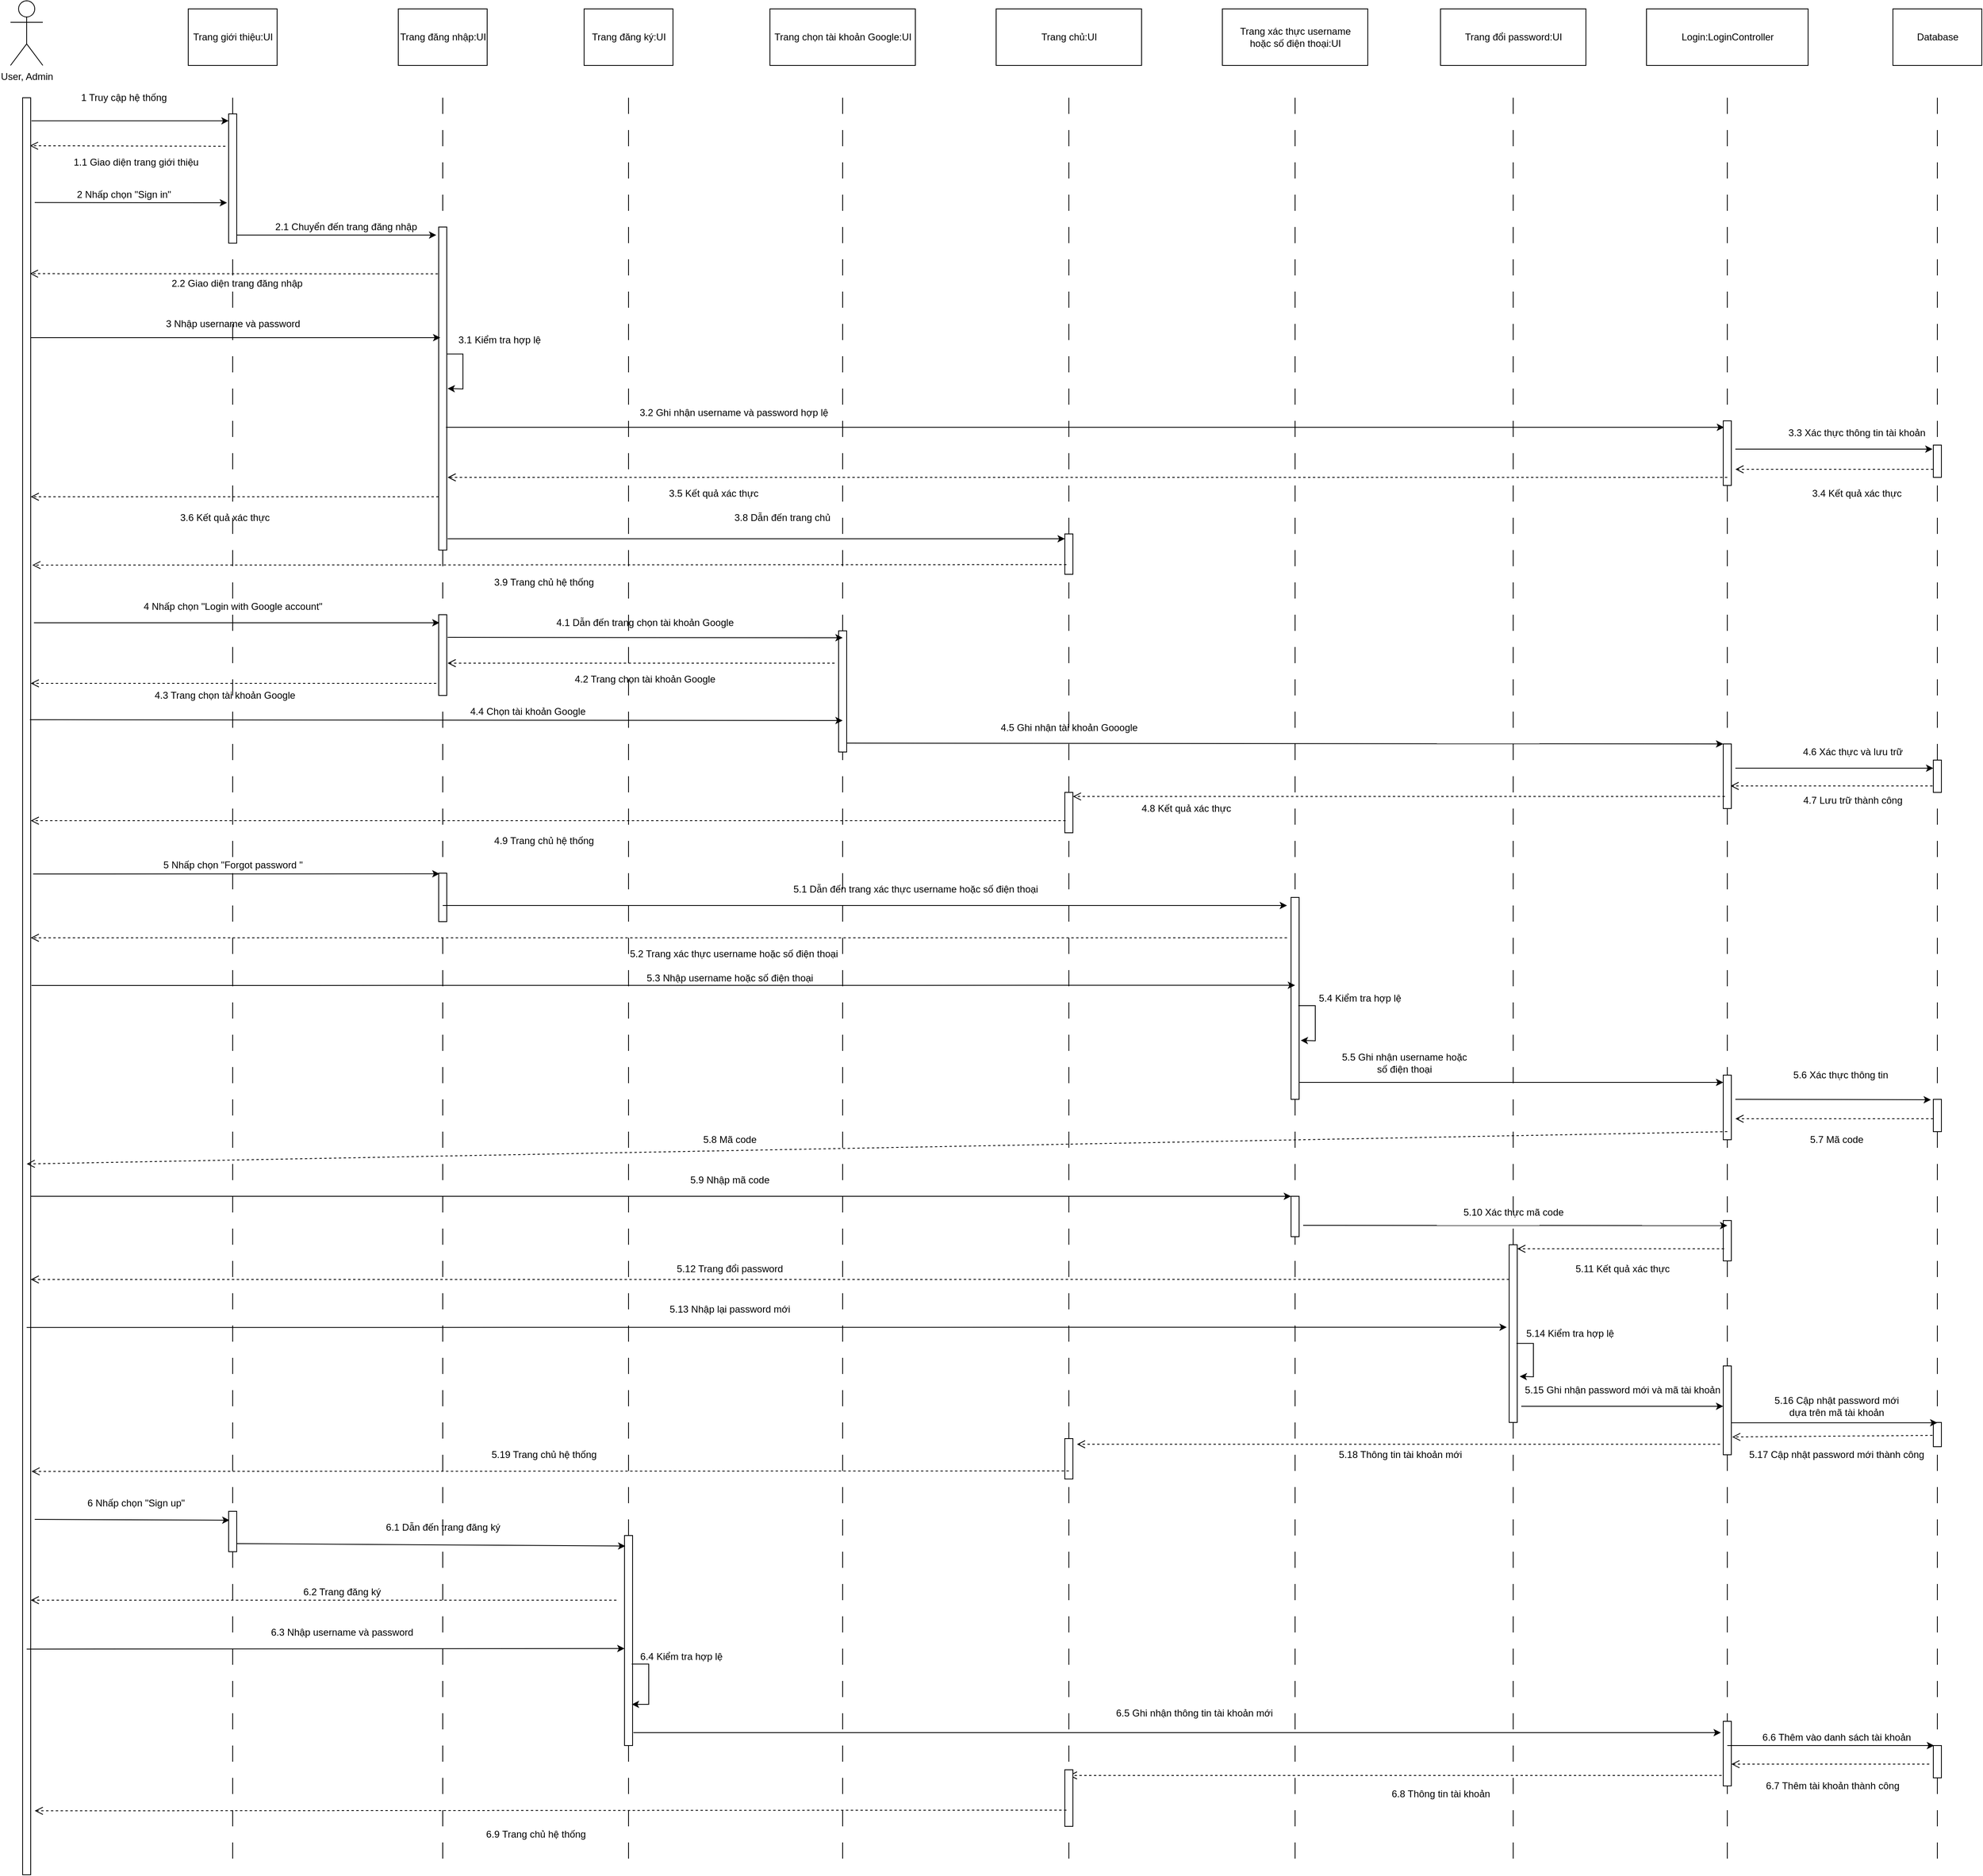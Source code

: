<mxfile version="13.10.0" type="google"><diagram id="CUPDjBC2wS3wIYwBIbWn" name="Page-1"><mxGraphModel dx="868" dy="492" grid="1" gridSize="10" guides="1" tooltips="1" connect="1" arrows="1" fold="1" page="1" pageScale="1" pageWidth="850" pageHeight="1100" math="0" shadow="0"><root><mxCell id="0"/><mxCell id="1" parent="0"/><mxCell id="hWEHKw0oi7JlBemPA37--1" value="User, Admin" style="shape=umlActor;verticalLabelPosition=bottom;verticalAlign=top;html=1;" parent="1" vertex="1"><mxGeometry x="80" y="40" width="40" height="80" as="geometry"/></mxCell><mxCell id="hWEHKw0oi7JlBemPA37--2" value="" style="html=1;points=[];perimeter=orthogonalPerimeter;" parent="1" vertex="1"><mxGeometry x="95" y="160" width="10" height="2200" as="geometry"/></mxCell><mxCell id="hWEHKw0oi7JlBemPA37--3" value="Trang giới thiệu:UI" style="html=1;" parent="1" vertex="1"><mxGeometry x="300" y="50" width="110" height="70" as="geometry"/></mxCell><mxCell id="hWEHKw0oi7JlBemPA37--4" value="Trang đăng nhập:UI" style="html=1;" parent="1" vertex="1"><mxGeometry x="560" y="50" width="110" height="70" as="geometry"/></mxCell><mxCell id="hWEHKw0oi7JlBemPA37--5" value="Trang đăng ký:UI" style="html=1;" parent="1" vertex="1"><mxGeometry x="790" y="50" width="110" height="70" as="geometry"/></mxCell><mxCell id="hWEHKw0oi7JlBemPA37--6" value="Trang chọn tài khoản Google:UI" style="html=1;" parent="1" vertex="1"><mxGeometry x="1020" y="50" width="180" height="70" as="geometry"/></mxCell><mxCell id="hWEHKw0oi7JlBemPA37--7" value="Login:LoginController" style="html=1;" parent="1" vertex="1"><mxGeometry x="2105" y="50" width="200" height="70" as="geometry"/></mxCell><mxCell id="hWEHKw0oi7JlBemPA37--8" value="Database" style="html=1;" parent="1" vertex="1"><mxGeometry x="2410" y="50" width="110" height="70" as="geometry"/></mxCell><mxCell id="hWEHKw0oi7JlBemPA37--9" value="" style="line;strokeWidth=1;direction=south;html=1;dashed=1;dashPattern=20 20;" parent="1" vertex="1"><mxGeometry x="350" y="160" width="10" height="2200" as="geometry"/></mxCell><mxCell id="hWEHKw0oi7JlBemPA37--12" value="" style="line;strokeWidth=1;direction=south;html=1;dashed=1;dashPattern=20 20;" parent="1" vertex="1"><mxGeometry x="610" y="160" width="10" height="2200" as="geometry"/></mxCell><mxCell id="hWEHKw0oi7JlBemPA37--13" value="" style="line;strokeWidth=1;direction=south;html=1;dashed=1;dashPattern=20 20;" parent="1" vertex="1"><mxGeometry x="840" y="160" width="10" height="2200" as="geometry"/></mxCell><mxCell id="hWEHKw0oi7JlBemPA37--14" value="" style="line;strokeWidth=1;direction=south;html=1;dashed=1;dashPattern=20 20;" parent="1" vertex="1"><mxGeometry x="1105" y="160" width="10" height="2200" as="geometry"/></mxCell><mxCell id="hWEHKw0oi7JlBemPA37--15" value="" style="line;strokeWidth=1;direction=south;html=1;dashed=1;dashPattern=20 20;" parent="1" vertex="1"><mxGeometry x="2200" y="160" width="10" height="2200" as="geometry"/></mxCell><mxCell id="hWEHKw0oi7JlBemPA37--16" value="" style="line;strokeWidth=1;direction=south;html=1;dashed=1;dashPattern=20 20;" parent="1" vertex="1"><mxGeometry x="2460" y="160" width="10" height="2200" as="geometry"/></mxCell><mxCell id="p5-qOaC-s5aJqxUV4c3C-1" value="" style="endArrow=classic;html=1;exitX=1.1;exitY=0.013;exitDx=0;exitDy=0;exitPerimeter=0;" parent="1" source="hWEHKw0oi7JlBemPA37--2" target="p5-qOaC-s5aJqxUV4c3C-2" edge="1"><mxGeometry width="50" height="50" relative="1" as="geometry"><mxPoint x="420" y="280" as="sourcePoint"/><mxPoint x="310" y="182" as="targetPoint"/></mxGeometry></mxCell><mxCell id="p5-qOaC-s5aJqxUV4c3C-2" value="" style="html=1;points=[];perimeter=orthogonalPerimeter;" parent="1" vertex="1"><mxGeometry x="350" y="180" width="10" height="160" as="geometry"/></mxCell><mxCell id="p5-qOaC-s5aJqxUV4c3C-3" value="1 Truy cập hệ thống" style="text;html=1;align=center;verticalAlign=middle;resizable=0;points=[];autosize=1;" parent="1" vertex="1"><mxGeometry x="160" y="150" width="120" height="20" as="geometry"/></mxCell><mxCell id="p5-qOaC-s5aJqxUV4c3C-4" value="" style="html=1;verticalAlign=bottom;endArrow=open;dashed=1;endSize=8;entryX=0.9;entryY=0.027;entryDx=0;entryDy=0;entryPerimeter=0;" parent="1" target="hWEHKw0oi7JlBemPA37--2" edge="1"><mxGeometry relative="1" as="geometry"><mxPoint x="346" y="220" as="sourcePoint"/><mxPoint x="400" y="260" as="targetPoint"/></mxGeometry></mxCell><mxCell id="p5-qOaC-s5aJqxUV4c3C-5" value="1.1 Giao diện trang giới thiệu" style="text;html=1;align=center;verticalAlign=middle;resizable=0;points=[];autosize=1;" parent="1" vertex="1"><mxGeometry x="150" y="230" width="170" height="20" as="geometry"/></mxCell><mxCell id="55dlHWqu9DWazeISwio_-1" value="" style="endArrow=classic;html=1;exitX=1.5;exitY=0.059;exitDx=0;exitDy=0;exitPerimeter=0;" parent="1" source="hWEHKw0oi7JlBemPA37--2" edge="1"><mxGeometry width="50" height="50" relative="1" as="geometry"><mxPoint x="420" y="380" as="sourcePoint"/><mxPoint x="348" y="290" as="targetPoint"/></mxGeometry></mxCell><mxCell id="55dlHWqu9DWazeISwio_-2" value="2 Nhấp chọn &quot;Sign in&quot;" style="text;html=1;align=center;verticalAlign=middle;resizable=0;points=[];autosize=1;" parent="1" vertex="1"><mxGeometry x="155" y="270" width="130" height="20" as="geometry"/></mxCell><mxCell id="55dlHWqu9DWazeISwio_-12" style="edgeStyle=orthogonalEdgeStyle;rounded=0;orthogonalLoop=1;jettySize=auto;html=1;exitX=0.9;exitY=0.393;exitDx=0;exitDy=0;exitPerimeter=0;" parent="1" source="55dlHWqu9DWazeISwio_-3" edge="1"><mxGeometry relative="1" as="geometry"><mxPoint x="621" y="520" as="targetPoint"/></mxGeometry></mxCell><mxCell id="55dlHWqu9DWazeISwio_-3" value="" style="html=1;points=[];perimeter=orthogonalPerimeter;" parent="1" vertex="1"><mxGeometry x="610" y="320" width="10" height="400" as="geometry"/></mxCell><mxCell id="55dlHWqu9DWazeISwio_-4" value="" style="endArrow=classic;html=1;" parent="1" edge="1"><mxGeometry width="50" height="50" relative="1" as="geometry"><mxPoint x="360" y="330" as="sourcePoint"/><mxPoint x="607" y="330" as="targetPoint"/></mxGeometry></mxCell><mxCell id="55dlHWqu9DWazeISwio_-5" value="2.1 Chuyển đến trang đăng nhập" style="text;html=1;align=center;verticalAlign=middle;resizable=0;points=[];autosize=1;" parent="1" vertex="1"><mxGeometry x="400" y="310" width="190" height="20" as="geometry"/></mxCell><mxCell id="55dlHWqu9DWazeISwio_-6" value="" style="html=1;verticalAlign=bottom;endArrow=open;dashed=1;endSize=8;entryX=0.9;entryY=0.099;entryDx=0;entryDy=0;entryPerimeter=0;" parent="1" edge="1" target="hWEHKw0oi7JlBemPA37--2"><mxGeometry relative="1" as="geometry"><mxPoint x="609" y="378" as="sourcePoint"/><mxPoint x="362" y="372" as="targetPoint"/></mxGeometry></mxCell><mxCell id="55dlHWqu9DWazeISwio_-7" value="2.2 Giao diện trang đăng nhập" style="text;html=1;align=center;verticalAlign=middle;resizable=0;points=[];autosize=1;" parent="1" vertex="1"><mxGeometry x="270" y="380" width="180" height="20" as="geometry"/></mxCell><mxCell id="55dlHWqu9DWazeISwio_-10" value="" style="endArrow=classic;html=1;exitX=1;exitY=0.135;exitDx=0;exitDy=0;exitPerimeter=0;" parent="1" source="hWEHKw0oi7JlBemPA37--2" edge="1"><mxGeometry width="50" height="50" relative="1" as="geometry"><mxPoint x="420" y="460" as="sourcePoint"/><mxPoint x="612" y="457" as="targetPoint"/></mxGeometry></mxCell><mxCell id="55dlHWqu9DWazeISwio_-11" value="3 Nhập username và password" style="text;html=1;align=center;verticalAlign=middle;resizable=0;points=[];autosize=1;" parent="1" vertex="1"><mxGeometry x="265" y="430" width="180" height="20" as="geometry"/></mxCell><mxCell id="55dlHWqu9DWazeISwio_-13" value="3.1 Kiểm tra hợp lệ" style="text;html=1;align=center;verticalAlign=middle;resizable=0;points=[];autosize=1;" parent="1" vertex="1"><mxGeometry x="625" y="450" width="120" height="20" as="geometry"/></mxCell><mxCell id="55dlHWqu9DWazeISwio_-16" value="Trang chủ:UI" style="html=1;" parent="1" vertex="1"><mxGeometry x="1300" y="50" width="180" height="70" as="geometry"/></mxCell><mxCell id="55dlHWqu9DWazeISwio_-17" value="" style="line;strokeWidth=1;direction=south;html=1;dashed=1;dashPattern=20 20;" parent="1" vertex="1"><mxGeometry x="1385" y="160" width="10" height="2200" as="geometry"/></mxCell><mxCell id="55dlHWqu9DWazeISwio_-18" value="" style="endArrow=classic;html=1;entryX=0.1;entryY=0.1;entryDx=0;entryDy=0;entryPerimeter=0;" parent="1" target="55dlHWqu9DWazeISwio_-19" edge="1"><mxGeometry width="50" height="50" relative="1" as="geometry"><mxPoint x="619" y="568" as="sourcePoint"/><mxPoint x="1350" y="568" as="targetPoint"/></mxGeometry></mxCell><mxCell id="55dlHWqu9DWazeISwio_-19" value="" style="html=1;points=[];perimeter=orthogonalPerimeter;" parent="1" vertex="1"><mxGeometry x="2200" y="560" width="10" height="80" as="geometry"/></mxCell><mxCell id="55dlHWqu9DWazeISwio_-20" value="3.2 Ghi nhận username và password hợp lệ" style="text;html=1;align=center;verticalAlign=middle;resizable=0;points=[];autosize=1;" parent="1" vertex="1"><mxGeometry x="850" y="540" width="250" height="20" as="geometry"/></mxCell><mxCell id="55dlHWqu9DWazeISwio_-21" value="" style="html=1;points=[];perimeter=orthogonalPerimeter;" parent="1" vertex="1"><mxGeometry x="2460" y="590" width="10" height="40" as="geometry"/></mxCell><mxCell id="55dlHWqu9DWazeISwio_-22" value="" style="endArrow=classic;html=1;entryX=-0.1;entryY=0.125;entryDx=0;entryDy=0;entryPerimeter=0;exitX=1.5;exitY=0.438;exitDx=0;exitDy=0;exitPerimeter=0;" parent="1" source="55dlHWqu9DWazeISwio_-19" target="55dlHWqu9DWazeISwio_-21" edge="1"><mxGeometry width="50" height="50" relative="1" as="geometry"><mxPoint x="1970" y="595" as="sourcePoint"/><mxPoint x="1790" y="460" as="targetPoint"/></mxGeometry></mxCell><mxCell id="55dlHWqu9DWazeISwio_-23" value="&lt;div&gt;3.3 Xác thực thông tin tài khoản&lt;br&gt;&lt;/div&gt;" style="text;html=1;align=center;verticalAlign=middle;resizable=0;points=[];autosize=1;" parent="1" vertex="1"><mxGeometry x="2275" y="565" width="180" height="20" as="geometry"/></mxCell><mxCell id="55dlHWqu9DWazeISwio_-24" value="" style="html=1;verticalAlign=bottom;endArrow=open;dashed=1;endSize=8;exitX=0;exitY=0.75;exitDx=0;exitDy=0;exitPerimeter=0;entryX=1.5;entryY=0.75;entryDx=0;entryDy=0;entryPerimeter=0;" parent="1" source="55dlHWqu9DWazeISwio_-21" target="55dlHWqu9DWazeISwio_-19" edge="1"><mxGeometry relative="1" as="geometry"><mxPoint x="1900" y="490" as="sourcePoint"/><mxPoint x="1820" y="490" as="targetPoint"/></mxGeometry></mxCell><mxCell id="55dlHWqu9DWazeISwio_-25" value="3.4 Kết quả xác thực" style="text;html=1;align=center;verticalAlign=middle;resizable=0;points=[];autosize=1;" parent="1" vertex="1"><mxGeometry x="2300" y="640" width="130" height="20" as="geometry"/></mxCell><mxCell id="55dlHWqu9DWazeISwio_-26" value="" style="html=1;verticalAlign=bottom;endArrow=open;dashed=1;endSize=8;exitX=0.5;exitY=0.875;exitDx=0;exitDy=0;exitPerimeter=0;" parent="1" source="55dlHWqu9DWazeISwio_-19" edge="1"><mxGeometry relative="1" as="geometry"><mxPoint x="1663" y="630" as="sourcePoint"/><mxPoint x="621" y="630" as="targetPoint"/></mxGeometry></mxCell><mxCell id="55dlHWqu9DWazeISwio_-27" value="3.5 Kết quả xác thực" style="text;html=1;align=center;verticalAlign=middle;resizable=0;points=[];autosize=1;" parent="1" vertex="1"><mxGeometry x="885" y="640" width="130" height="20" as="geometry"/></mxCell><mxCell id="55dlHWqu9DWazeISwio_-28" value="" style="html=1;verticalAlign=bottom;endArrow=open;dashed=1;endSize=8;exitX=0;exitY=0.835;exitDx=0;exitDy=0;exitPerimeter=0;" parent="1" source="55dlHWqu9DWazeISwio_-3" target="hWEHKw0oi7JlBemPA37--2" edge="1"><mxGeometry relative="1" as="geometry"><mxPoint x="480" y="520" as="sourcePoint"/><mxPoint x="400" y="520" as="targetPoint"/></mxGeometry></mxCell><mxCell id="55dlHWqu9DWazeISwio_-29" value="3.6 Kết quả xác thực" style="text;html=1;align=center;verticalAlign=middle;resizable=0;points=[];autosize=1;" parent="1" vertex="1"><mxGeometry x="280" y="670" width="130" height="20" as="geometry"/></mxCell><mxCell id="55dlHWqu9DWazeISwio_-30" value="" style="html=1;points=[];perimeter=orthogonalPerimeter;" parent="1" vertex="1"><mxGeometry x="1385" y="700" width="10" height="50" as="geometry"/></mxCell><mxCell id="55dlHWqu9DWazeISwio_-31" value="" style="endArrow=classic;html=1;entryX=0;entryY=0.12;entryDx=0;entryDy=0;entryPerimeter=0;" parent="1" target="55dlHWqu9DWazeISwio_-30" edge="1"><mxGeometry width="50" height="50" relative="1" as="geometry"><mxPoint x="621" y="706" as="sourcePoint"/><mxPoint x="1050" y="550" as="targetPoint"/></mxGeometry></mxCell><mxCell id="55dlHWqu9DWazeISwio_-32" value="3.8 Dẫn đến trang chủ" style="text;html=1;align=center;verticalAlign=middle;resizable=0;points=[];autosize=1;" parent="1" vertex="1"><mxGeometry x="965" y="670" width="140" height="20" as="geometry"/></mxCell><mxCell id="55dlHWqu9DWazeISwio_-33" value="" style="html=1;verticalAlign=bottom;endArrow=open;dashed=1;endSize=8;exitX=0.2;exitY=0.76;exitDx=0;exitDy=0;exitPerimeter=0;entryX=1.2;entryY=0.263;entryDx=0;entryDy=0;entryPerimeter=0;" parent="1" source="55dlHWqu9DWazeISwio_-30" target="hWEHKw0oi7JlBemPA37--2" edge="1"><mxGeometry relative="1" as="geometry"><mxPoint x="1060" y="570" as="sourcePoint"/><mxPoint x="980" y="570" as="targetPoint"/></mxGeometry></mxCell><mxCell id="55dlHWqu9DWazeISwio_-34" value="3.9 Trang chủ hệ thống" style="text;html=1;align=center;verticalAlign=middle;resizable=0;points=[];autosize=1;" parent="1" vertex="1"><mxGeometry x="670" y="750" width="140" height="20" as="geometry"/></mxCell><mxCell id="55dlHWqu9DWazeISwio_-35" value="" style="html=1;points=[];perimeter=orthogonalPerimeter;" parent="1" vertex="1"><mxGeometry x="610" y="800" width="10" height="100" as="geometry"/></mxCell><mxCell id="55dlHWqu9DWazeISwio_-36" value="" style="endArrow=classic;html=1;entryX=0.1;entryY=0.1;entryDx=0;entryDy=0;entryPerimeter=0;" parent="1" target="55dlHWqu9DWazeISwio_-35" edge="1"><mxGeometry width="50" height="50" relative="1" as="geometry"><mxPoint x="109" y="810" as="sourcePoint"/><mxPoint x="450" y="700" as="targetPoint"/></mxGeometry></mxCell><mxCell id="55dlHWqu9DWazeISwio_-37" value="4 Nhấp chọn &quot;Login with Google account&quot;" style="text;html=1;align=center;verticalAlign=middle;resizable=0;points=[];autosize=1;" parent="1" vertex="1"><mxGeometry x="235" y="780" width="240" height="20" as="geometry"/></mxCell><mxCell id="55dlHWqu9DWazeISwio_-38" value="" style="html=1;points=[];perimeter=orthogonalPerimeter;" parent="1" vertex="1"><mxGeometry x="1105" y="820" width="10" height="150" as="geometry"/></mxCell><mxCell id="55dlHWqu9DWazeISwio_-39" value="" style="endArrow=classic;html=1;entryX=0.5;entryY=0.057;entryDx=0;entryDy=0;entryPerimeter=0;" parent="1" target="55dlHWqu9DWazeISwio_-38" edge="1"><mxGeometry width="50" height="50" relative="1" as="geometry"><mxPoint x="621" y="828" as="sourcePoint"/><mxPoint x="800" y="780" as="targetPoint"/></mxGeometry></mxCell><mxCell id="55dlHWqu9DWazeISwio_-40" value="4.1 Dẫn đến trang chọn tài khoản Google" style="text;html=1;align=center;verticalAlign=middle;resizable=0;points=[];autosize=1;" parent="1" vertex="1"><mxGeometry x="745" y="800" width="240" height="20" as="geometry"/></mxCell><mxCell id="55dlHWqu9DWazeISwio_-41" value="" style="html=1;verticalAlign=bottom;endArrow=open;dashed=1;endSize=8;entryX=1.1;entryY=0.6;entryDx=0;entryDy=0;entryPerimeter=0;" parent="1" target="55dlHWqu9DWazeISwio_-35" edge="1"><mxGeometry relative="1" as="geometry"><mxPoint x="1100" y="860" as="sourcePoint"/><mxPoint x="750" y="810" as="targetPoint"/></mxGeometry></mxCell><mxCell id="55dlHWqu9DWazeISwio_-43" value="4.2 Trang chọn tài khoản Google" style="text;html=1;align=center;verticalAlign=middle;resizable=0;points=[];autosize=1;" parent="1" vertex="1"><mxGeometry x="770" y="870" width="190" height="20" as="geometry"/></mxCell><mxCell id="55dlHWqu9DWazeISwio_-44" value="" style="html=1;verticalAlign=bottom;endArrow=open;dashed=1;endSize=8;exitX=-0.3;exitY=0.85;exitDx=0;exitDy=0;exitPerimeter=0;" parent="1" source="55dlHWqu9DWazeISwio_-35" target="hWEHKw0oi7JlBemPA37--2" edge="1"><mxGeometry relative="1" as="geometry"><mxPoint x="520" y="810" as="sourcePoint"/><mxPoint x="440" y="810" as="targetPoint"/></mxGeometry></mxCell><mxCell id="55dlHWqu9DWazeISwio_-46" value="4.3 Trang chọn tài khoản Google" style="text;html=1;align=center;verticalAlign=middle;resizable=0;points=[];autosize=1;" parent="1" vertex="1"><mxGeometry x="250" y="890" width="190" height="20" as="geometry"/></mxCell><mxCell id="55dlHWqu9DWazeISwio_-47" value="" style="endArrow=classic;html=1;exitX=0.9;exitY=0.35;exitDx=0;exitDy=0;exitPerimeter=0;" parent="1" source="hWEHKw0oi7JlBemPA37--2" edge="1"><mxGeometry width="50" height="50" relative="1" as="geometry"><mxPoint x="109" y="931" as="sourcePoint"/><mxPoint x="1110" y="931" as="targetPoint"/></mxGeometry></mxCell><mxCell id="55dlHWqu9DWazeISwio_-48" value="4.4 Chọn tài khoản Google" style="text;html=1;align=center;verticalAlign=middle;resizable=0;points=[];autosize=1;" parent="1" vertex="1"><mxGeometry x="640" y="910" width="160" height="20" as="geometry"/></mxCell><mxCell id="55dlHWqu9DWazeISwio_-49" value="" style="html=1;points=[];perimeter=orthogonalPerimeter;" parent="1" vertex="1"><mxGeometry x="2200" y="960" width="10" height="80" as="geometry"/></mxCell><mxCell id="55dlHWqu9DWazeISwio_-50" value="" style="endArrow=classic;html=1;exitX=1;exitY=0.927;exitDx=0;exitDy=0;exitPerimeter=0;" parent="1" source="55dlHWqu9DWazeISwio_-38" target="55dlHWqu9DWazeISwio_-49" edge="1"><mxGeometry width="50" height="50" relative="1" as="geometry"><mxPoint x="1310" y="1020" as="sourcePoint"/><mxPoint x="1360" y="970" as="targetPoint"/></mxGeometry></mxCell><mxCell id="55dlHWqu9DWazeISwio_-51" value="4.5 Ghi nhận tài khoản Gooogle" style="text;html=1;align=center;verticalAlign=middle;resizable=0;points=[];autosize=1;" parent="1" vertex="1"><mxGeometry x="1295" y="930" width="190" height="20" as="geometry"/></mxCell><mxCell id="55dlHWqu9DWazeISwio_-52" value="" style="html=1;points=[];perimeter=orthogonalPerimeter;" parent="1" vertex="1"><mxGeometry x="2460" y="980" width="10" height="40" as="geometry"/></mxCell><mxCell id="55dlHWqu9DWazeISwio_-53" value="" style="endArrow=classic;html=1;exitX=1.5;exitY=0.375;exitDx=0;exitDy=0;exitPerimeter=0;" parent="1" source="55dlHWqu9DWazeISwio_-49" target="55dlHWqu9DWazeISwio_-52" edge="1"><mxGeometry width="50" height="50" relative="1" as="geometry"><mxPoint x="1860" y="1020" as="sourcePoint"/><mxPoint x="1910" y="970" as="targetPoint"/></mxGeometry></mxCell><mxCell id="55dlHWqu9DWazeISwio_-54" value="4.6 Xác thực và lưu trữ" style="text;html=1;align=center;verticalAlign=middle;resizable=0;points=[];autosize=1;" parent="1" vertex="1"><mxGeometry x="2290" y="960" width="140" height="20" as="geometry"/></mxCell><mxCell id="55dlHWqu9DWazeISwio_-55" value="" style="html=1;points=[];perimeter=orthogonalPerimeter;" parent="1" vertex="1"><mxGeometry x="1385" y="1020" width="10" height="50" as="geometry"/></mxCell><mxCell id="55dlHWqu9DWazeISwio_-56" value="" style="html=1;verticalAlign=bottom;endArrow=open;dashed=1;endSize=8;exitX=0.2;exitY=0.813;exitDx=0;exitDy=0;exitPerimeter=0;" parent="1" source="55dlHWqu9DWazeISwio_-49" target="55dlHWqu9DWazeISwio_-55" edge="1"><mxGeometry relative="1" as="geometry"><mxPoint x="1520" y="1030" as="sourcePoint"/><mxPoint x="1440" y="1030" as="targetPoint"/></mxGeometry></mxCell><mxCell id="55dlHWqu9DWazeISwio_-57" value="4.8 Kết quả xác thực" style="text;html=1;align=center;verticalAlign=middle;resizable=0;points=[];autosize=1;" parent="1" vertex="1"><mxGeometry x="1470" y="1030" width="130" height="20" as="geometry"/></mxCell><mxCell id="55dlHWqu9DWazeISwio_-58" value="" style="html=1;verticalAlign=bottom;endArrow=open;dashed=1;endSize=8;exitX=0.1;exitY=0.7;exitDx=0;exitDy=0;exitPerimeter=0;" parent="1" source="55dlHWqu9DWazeISwio_-55" target="hWEHKw0oi7JlBemPA37--2" edge="1"><mxGeometry relative="1" as="geometry"><mxPoint x="1260" y="1030" as="sourcePoint"/><mxPoint x="1180" y="1030" as="targetPoint"/></mxGeometry></mxCell><mxCell id="55dlHWqu9DWazeISwio_-59" value="4.9 Trang chủ hệ thống" style="text;html=1;align=center;verticalAlign=middle;resizable=0;points=[];autosize=1;" parent="1" vertex="1"><mxGeometry x="670" y="1070" width="140" height="20" as="geometry"/></mxCell><mxCell id="55dlHWqu9DWazeISwio_-60" value="" style="html=1;points=[];perimeter=orthogonalPerimeter;" parent="1" vertex="1"><mxGeometry x="610" y="1120" width="10" height="60" as="geometry"/></mxCell><mxCell id="55dlHWqu9DWazeISwio_-61" value="" style="endArrow=classic;html=1;entryX=0.1;entryY=0.013;entryDx=0;entryDy=0;entryPerimeter=0;" parent="1" target="55dlHWqu9DWazeISwio_-60" edge="1"><mxGeometry width="50" height="50" relative="1" as="geometry"><mxPoint x="108" y="1121" as="sourcePoint"/><mxPoint x="450" y="1120" as="targetPoint"/></mxGeometry></mxCell><mxCell id="55dlHWqu9DWazeISwio_-62" value="5 Nhấp chọn &quot;Forgot password &quot;" style="text;html=1;align=center;verticalAlign=middle;resizable=0;points=[];autosize=1;" parent="1" vertex="1"><mxGeometry x="260" y="1100" width="190" height="20" as="geometry"/></mxCell><mxCell id="55dlHWqu9DWazeISwio_-64" value="&lt;div&gt;Trang xác thực username&lt;/div&gt;&lt;div&gt;hoặc số điện thoại:UI&lt;/div&gt;" style="html=1;" parent="1" vertex="1"><mxGeometry x="1580" y="50" width="180" height="70" as="geometry"/></mxCell><mxCell id="55dlHWqu9DWazeISwio_-65" value="" style="line;strokeWidth=1;direction=south;html=1;dashed=1;dashPattern=20 20;" parent="1" vertex="1"><mxGeometry x="1665" y="160" width="10" height="2200" as="geometry"/></mxCell><mxCell id="55dlHWqu9DWazeISwio_-66" value="" style="html=1;points=[];perimeter=orthogonalPerimeter;" parent="1" vertex="1"><mxGeometry x="1665" y="1150" width="10" height="250" as="geometry"/></mxCell><mxCell id="55dlHWqu9DWazeISwio_-67" value="" style="endArrow=classic;html=1;" parent="1" edge="1"><mxGeometry width="50" height="50" relative="1" as="geometry"><mxPoint x="615" y="1160" as="sourcePoint"/><mxPoint x="1660" y="1160" as="targetPoint"/></mxGeometry></mxCell><mxCell id="55dlHWqu9DWazeISwio_-68" value="5.1 Dẫn đến trang xác thực username hoặc số điện thoại" style="text;html=1;align=center;verticalAlign=middle;resizable=0;points=[];autosize=1;" parent="1" vertex="1"><mxGeometry x="1040" y="1130" width="320" height="20" as="geometry"/></mxCell><mxCell id="55dlHWqu9DWazeISwio_-69" value="" style="html=1;verticalAlign=bottom;endArrow=open;dashed=1;endSize=8;" parent="1" target="hWEHKw0oi7JlBemPA37--2" edge="1"><mxGeometry relative="1" as="geometry"><mxPoint x="1660" y="1200" as="sourcePoint"/><mxPoint x="1420" y="1170" as="targetPoint"/></mxGeometry></mxCell><mxCell id="55dlHWqu9DWazeISwio_-70" value="5.2 Trang xác thực username hoặc số điện thoại" style="text;html=1;align=center;verticalAlign=middle;resizable=0;points=[];autosize=1;" parent="1" vertex="1"><mxGeometry x="840" y="1210" width="270" height="20" as="geometry"/></mxCell><mxCell id="55dlHWqu9DWazeISwio_-71" value="" style="endArrow=classic;html=1;entryX=0.5;entryY=0.435;entryDx=0;entryDy=0;entryPerimeter=0;" parent="1" target="55dlHWqu9DWazeISwio_-66" edge="1"><mxGeometry width="50" height="50" relative="1" as="geometry"><mxPoint x="106" y="1259" as="sourcePoint"/><mxPoint x="370" y="1150" as="targetPoint"/></mxGeometry></mxCell><mxCell id="55dlHWqu9DWazeISwio_-72" value="5.3 Nhập username hoặc số điện thoại" style="text;html=1;align=center;verticalAlign=middle;resizable=0;points=[];autosize=1;" parent="1" vertex="1"><mxGeometry x="860" y="1240" width="220" height="20" as="geometry"/></mxCell><mxCell id="55dlHWqu9DWazeISwio_-74" style="edgeStyle=orthogonalEdgeStyle;rounded=0;orthogonalLoop=1;jettySize=auto;html=1;exitX=0.9;exitY=0.536;exitDx=0;exitDy=0;exitPerimeter=0;" parent="1" source="55dlHWqu9DWazeISwio_-66" edge="1"><mxGeometry relative="1" as="geometry"><mxPoint x="1677" y="1327" as="targetPoint"/></mxGeometry></mxCell><mxCell id="55dlHWqu9DWazeISwio_-75" value="5.4 Kiểm tra hợp lệ" style="text;html=1;align=center;verticalAlign=middle;resizable=0;points=[];autosize=1;" parent="1" vertex="1"><mxGeometry x="1690" y="1265" width="120" height="20" as="geometry"/></mxCell><mxCell id="55dlHWqu9DWazeISwio_-78" value="" style="endArrow=classic;html=1;exitX=1;exitY=0.916;exitDx=0;exitDy=0;exitPerimeter=0;" parent="1" source="55dlHWqu9DWazeISwio_-66" target="55dlHWqu9DWazeISwio_-79" edge="1"><mxGeometry width="50" height="50" relative="1" as="geometry"><mxPoint x="1970" y="1200" as="sourcePoint"/><mxPoint x="2020" y="1150" as="targetPoint"/></mxGeometry></mxCell><mxCell id="55dlHWqu9DWazeISwio_-79" value="" style="html=1;points=[];perimeter=orthogonalPerimeter;" parent="1" vertex="1"><mxGeometry x="2200" y="1370" width="10" height="80" as="geometry"/></mxCell><mxCell id="55dlHWqu9DWazeISwio_-80" value="&lt;div&gt;5.5 Ghi nhận username hoặc &lt;br&gt;&lt;/div&gt;&lt;div&gt;số điện thoại&lt;br&gt;&lt;/div&gt;" style="text;html=1;align=center;verticalAlign=middle;resizable=0;points=[];autosize=1;" parent="1" vertex="1"><mxGeometry x="1720" y="1340" width="170" height="30" as="geometry"/></mxCell><mxCell id="55dlHWqu9DWazeISwio_-81" value="" style="html=1;points=[];perimeter=orthogonalPerimeter;" parent="1" vertex="1"><mxGeometry x="2460" y="1400" width="10" height="40" as="geometry"/></mxCell><mxCell id="55dlHWqu9DWazeISwio_-82" value="" style="endArrow=classic;html=1;exitX=1.5;exitY=0.375;exitDx=0;exitDy=0;exitPerimeter=0;entryX=-0.3;entryY=0.013;entryDx=0;entryDy=0;entryPerimeter=0;" parent="1" source="55dlHWqu9DWazeISwio_-79" target="55dlHWqu9DWazeISwio_-81" edge="1"><mxGeometry width="50" height="50" relative="1" as="geometry"><mxPoint x="1910" y="1330" as="sourcePoint"/><mxPoint x="1960" y="1280" as="targetPoint"/></mxGeometry></mxCell><mxCell id="55dlHWqu9DWazeISwio_-83" value="5.6 Xác thực thông tin" style="text;html=1;align=center;verticalAlign=middle;resizable=0;points=[];autosize=1;" parent="1" vertex="1"><mxGeometry x="2280" y="1360" width="130" height="20" as="geometry"/></mxCell><mxCell id="55dlHWqu9DWazeISwio_-84" value="" style="html=1;verticalAlign=bottom;endArrow=open;dashed=1;endSize=8;exitX=0;exitY=0.6;exitDx=0;exitDy=0;exitPerimeter=0;entryX=1.5;entryY=0.675;entryDx=0;entryDy=0;entryPerimeter=0;" parent="1" source="55dlHWqu9DWazeISwio_-81" target="55dlHWqu9DWazeISwio_-79" edge="1"><mxGeometry relative="1" as="geometry"><mxPoint x="1970" y="1370" as="sourcePoint"/><mxPoint x="1890" y="1370" as="targetPoint"/></mxGeometry></mxCell><mxCell id="55dlHWqu9DWazeISwio_-85" value="5.7 Mã code" style="text;html=1;align=center;verticalAlign=middle;resizable=0;points=[];autosize=1;" parent="1" vertex="1"><mxGeometry x="2300" y="1440" width="80" height="20" as="geometry"/></mxCell><mxCell id="55dlHWqu9DWazeISwio_-86" value="" style="html=1;verticalAlign=bottom;endArrow=open;dashed=1;endSize=8;exitX=0.5;exitY=0.875;exitDx=0;exitDy=0;exitPerimeter=0;entryX=0.5;entryY=0.6;entryDx=0;entryDy=0;entryPerimeter=0;" parent="1" source="55dlHWqu9DWazeISwio_-79" target="hWEHKw0oi7JlBemPA37--2" edge="1"><mxGeometry relative="1" as="geometry"><mxPoint x="1750" y="1440" as="sourcePoint"/><mxPoint x="120" y="2030" as="targetPoint"/></mxGeometry></mxCell><mxCell id="55dlHWqu9DWazeISwio_-87" value="5.8 Mã code" style="text;html=1;align=center;verticalAlign=middle;resizable=0;points=[];autosize=1;" parent="1" vertex="1"><mxGeometry x="930" y="1440" width="80" height="20" as="geometry"/></mxCell><mxCell id="55dlHWqu9DWazeISwio_-88" value="" style="html=1;points=[];perimeter=orthogonalPerimeter;" parent="1" vertex="1"><mxGeometry x="1665" y="1520" width="10" height="50" as="geometry"/></mxCell><mxCell id="55dlHWqu9DWazeISwio_-89" value="" style="endArrow=classic;html=1;" parent="1" source="hWEHKw0oi7JlBemPA37--2" target="55dlHWqu9DWazeISwio_-88" edge="1"><mxGeometry width="50" height="50" relative="1" as="geometry"><mxPoint x="180" y="1360" as="sourcePoint"/><mxPoint x="230" y="1310" as="targetPoint"/></mxGeometry></mxCell><mxCell id="55dlHWqu9DWazeISwio_-90" value="5.9 Nhập mã code" style="text;html=1;align=center;verticalAlign=middle;resizable=0;points=[];autosize=1;" parent="1" vertex="1"><mxGeometry x="915" y="1490" width="110" height="20" as="geometry"/></mxCell><mxCell id="55dlHWqu9DWazeISwio_-91" value="" style="html=1;points=[];perimeter=orthogonalPerimeter;" parent="1" vertex="1"><mxGeometry x="2200" y="1550" width="10" height="50" as="geometry"/></mxCell><mxCell id="55dlHWqu9DWazeISwio_-92" value="" style="endArrow=classic;html=1;entryX=0.5;entryY=0.125;entryDx=0;entryDy=0;entryPerimeter=0;" parent="1" target="55dlHWqu9DWazeISwio_-91" edge="1"><mxGeometry width="50" height="50" relative="1" as="geometry"><mxPoint x="1680" y="1556" as="sourcePoint"/><mxPoint x="1730" y="1580" as="targetPoint"/></mxGeometry></mxCell><mxCell id="55dlHWqu9DWazeISwio_-93" value="5.10 Xác thực mã code" style="text;html=1;align=center;verticalAlign=middle;resizable=0;points=[];autosize=1;" parent="1" vertex="1"><mxGeometry x="1870" y="1530" width="140" height="20" as="geometry"/></mxCell><mxCell id="55dlHWqu9DWazeISwio_-94" value="&lt;div&gt;Trang đổi password:UI&lt;/div&gt;" style="html=1;" parent="1" vertex="1"><mxGeometry x="1850" y="50" width="180" height="70" as="geometry"/></mxCell><mxCell id="55dlHWqu9DWazeISwio_-95" value="" style="line;strokeWidth=1;direction=south;html=1;dashed=1;dashPattern=20 20;" parent="1" vertex="1"><mxGeometry x="1935" y="160" width="10" height="2200" as="geometry"/></mxCell><mxCell id="55dlHWqu9DWazeISwio_-96" value="" style="html=1;verticalAlign=bottom;endArrow=open;dashed=1;endSize=8;exitX=0.1;exitY=0.7;exitDx=0;exitDy=0;exitPerimeter=0;" parent="1" source="55dlHWqu9DWazeISwio_-91" target="55dlHWqu9DWazeISwio_-97" edge="1"><mxGeometry relative="1" as="geometry"><mxPoint x="2030" y="1630" as="sourcePoint"/><mxPoint x="2020" y="1585" as="targetPoint"/></mxGeometry></mxCell><mxCell id="55dlHWqu9DWazeISwio_-97" value="" style="html=1;points=[];perimeter=orthogonalPerimeter;" parent="1" vertex="1"><mxGeometry x="1935" y="1580" width="10" height="220" as="geometry"/></mxCell><mxCell id="55dlHWqu9DWazeISwio_-98" value="" style="html=1;verticalAlign=bottom;endArrow=open;dashed=1;endSize=8;exitX=0;exitY=0.195;exitDx=0;exitDy=0;exitPerimeter=0;entryX=1;entryY=0.665;entryDx=0;entryDy=0;entryPerimeter=0;" parent="1" source="55dlHWqu9DWazeISwio_-97" target="hWEHKw0oi7JlBemPA37--2" edge="1"><mxGeometry relative="1" as="geometry"><mxPoint x="1970" y="1690" as="sourcePoint"/><mxPoint x="1890" y="1690" as="targetPoint"/></mxGeometry></mxCell><mxCell id="55dlHWqu9DWazeISwio_-99" value="5.11 Kết quả xác thực" style="text;html=1;align=center;verticalAlign=middle;resizable=0;points=[];autosize=1;" parent="1" vertex="1"><mxGeometry x="2010" y="1600" width="130" height="20" as="geometry"/></mxCell><mxCell id="55dlHWqu9DWazeISwio_-100" value="5.12 Trang đổi password" style="text;html=1;align=center;verticalAlign=middle;resizable=0;points=[];autosize=1;" parent="1" vertex="1"><mxGeometry x="895" y="1600" width="150" height="20" as="geometry"/></mxCell><mxCell id="55dlHWqu9DWazeISwio_-101" value="" style="endArrow=classic;html=1;exitX=0.5;exitY=0.692;exitDx=0;exitDy=0;exitPerimeter=0;entryX=-0.3;entryY=0.464;entryDx=0;entryDy=0;entryPerimeter=0;" parent="1" source="hWEHKw0oi7JlBemPA37--2" target="55dlHWqu9DWazeISwio_-97" edge="1"><mxGeometry width="50" height="50" relative="1" as="geometry"><mxPoint x="360" y="1710" as="sourcePoint"/><mxPoint x="410" y="1660" as="targetPoint"/></mxGeometry></mxCell><mxCell id="55dlHWqu9DWazeISwio_-102" value="5.13 Nhập lại password mới" style="text;html=1;align=center;verticalAlign=middle;resizable=0;points=[];autosize=1;" parent="1" vertex="1"><mxGeometry x="890" y="1650" width="160" height="20" as="geometry"/></mxCell><mxCell id="55dlHWqu9DWazeISwio_-103" style="edgeStyle=orthogonalEdgeStyle;rounded=0;orthogonalLoop=1;jettySize=auto;html=1;exitX=0.9;exitY=0.555;exitDx=0;exitDy=0;exitPerimeter=0;" parent="1" source="55dlHWqu9DWazeISwio_-97" edge="1"><mxGeometry relative="1" as="geometry"><mxPoint x="1948" y="1743" as="targetPoint"/></mxGeometry></mxCell><mxCell id="55dlHWqu9DWazeISwio_-104" value="5.14 Kiểm tra hợp lệ" style="text;html=1;align=center;verticalAlign=middle;resizable=0;points=[];autosize=1;" parent="1" vertex="1"><mxGeometry x="1950" y="1680" width="120" height="20" as="geometry"/></mxCell><mxCell id="55dlHWqu9DWazeISwio_-105" value="" style="endArrow=classic;html=1;exitX=1.5;exitY=0.909;exitDx=0;exitDy=0;exitPerimeter=0;" parent="1" source="55dlHWqu9DWazeISwio_-97" target="55dlHWqu9DWazeISwio_-106" edge="1"><mxGeometry width="50" height="50" relative="1" as="geometry"><mxPoint x="2030" y="1710" as="sourcePoint"/><mxPoint x="2080" y="1660" as="targetPoint"/></mxGeometry></mxCell><mxCell id="55dlHWqu9DWazeISwio_-106" value="" style="html=1;points=[];perimeter=orthogonalPerimeter;" parent="1" vertex="1"><mxGeometry x="2200" y="1730" width="10" height="110" as="geometry"/></mxCell><mxCell id="55dlHWqu9DWazeISwio_-107" value="5.15 Ghi nhận password mới và mã tài khoản" style="text;html=1;align=center;verticalAlign=middle;resizable=0;points=[];autosize=1;" parent="1" vertex="1"><mxGeometry x="1945" y="1750" width="260" height="20" as="geometry"/></mxCell><mxCell id="55dlHWqu9DWazeISwio_-108" value="" style="html=1;points=[];perimeter=orthogonalPerimeter;" parent="1" vertex="1"><mxGeometry x="2460" y="1800" width="10" height="30" as="geometry"/></mxCell><mxCell id="55dlHWqu9DWazeISwio_-109" value="" style="endArrow=classic;html=1;entryX=0.5;entryY=0.013;entryDx=0;entryDy=0;entryPerimeter=0;" parent="1" source="55dlHWqu9DWazeISwio_-106" target="55dlHWqu9DWazeISwio_-108" edge="1"><mxGeometry width="50" height="50" relative="1" as="geometry"><mxPoint x="2170" y="1900" as="sourcePoint"/><mxPoint x="2220" y="1850" as="targetPoint"/></mxGeometry></mxCell><mxCell id="55dlHWqu9DWazeISwio_-110" value="&lt;div&gt;5.16 Cập nhật password mới &lt;br&gt;&lt;/div&gt;&lt;div&gt;dựa trên mã tài khoản&lt;br&gt;&lt;/div&gt;" style="text;html=1;align=center;verticalAlign=middle;resizable=0;points=[];autosize=1;" parent="1" vertex="1"><mxGeometry x="2255" y="1765" width="170" height="30" as="geometry"/></mxCell><mxCell id="55dlHWqu9DWazeISwio_-111" value="" style="html=1;points=[];perimeter=orthogonalPerimeter;" parent="1" vertex="1"><mxGeometry x="1385" y="1820" width="10" height="50" as="geometry"/></mxCell><mxCell id="55dlHWqu9DWazeISwio_-112" value="" style="html=1;verticalAlign=bottom;endArrow=open;dashed=1;endSize=8;exitX=-0.4;exitY=0.882;exitDx=0;exitDy=0;exitPerimeter=0;entryX=1.5;entryY=0.14;entryDx=0;entryDy=0;entryPerimeter=0;" parent="1" source="55dlHWqu9DWazeISwio_-106" target="55dlHWqu9DWazeISwio_-111" edge="1"><mxGeometry relative="1" as="geometry"><mxPoint x="1840" y="1920" as="sourcePoint"/><mxPoint x="1590" y="1860" as="targetPoint"/></mxGeometry></mxCell><mxCell id="55dlHWqu9DWazeISwio_-113" value="5.18 Thông tin tài khoản mới" style="text;html=1;align=center;verticalAlign=middle;resizable=0;points=[];autosize=1;" parent="1" vertex="1"><mxGeometry x="1715" y="1830" width="170" height="20" as="geometry"/></mxCell><mxCell id="55dlHWqu9DWazeISwio_-114" value="" style="html=1;verticalAlign=bottom;endArrow=open;dashed=1;endSize=8;exitX=0.5;exitY=0.8;exitDx=0;exitDy=0;exitPerimeter=0;entryX=1.1;entryY=0.773;entryDx=0;entryDy=0;entryPerimeter=0;" parent="1" source="55dlHWqu9DWazeISwio_-111" target="hWEHKw0oi7JlBemPA37--2" edge="1"><mxGeometry relative="1" as="geometry"><mxPoint x="1230" y="1920" as="sourcePoint"/><mxPoint x="140" y="1859" as="targetPoint"/></mxGeometry></mxCell><mxCell id="55dlHWqu9DWazeISwio_-115" value="5.19 Trang chủ hệ thống" style="text;html=1;align=center;verticalAlign=middle;resizable=0;points=[];autosize=1;" parent="1" vertex="1"><mxGeometry x="665" y="1830" width="150" height="20" as="geometry"/></mxCell><mxCell id="55dlHWqu9DWazeISwio_-116" value="" style="html=1;points=[];perimeter=orthogonalPerimeter;" parent="1" vertex="1"><mxGeometry x="350" y="1910" width="10" height="50" as="geometry"/></mxCell><mxCell id="55dlHWqu9DWazeISwio_-117" value="" style="endArrow=classic;html=1;entryX=0.1;entryY=0.22;entryDx=0;entryDy=0;entryPerimeter=0;exitX=1.5;exitY=0.8;exitDx=0;exitDy=0;exitPerimeter=0;" parent="1" source="hWEHKw0oi7JlBemPA37--2" target="55dlHWqu9DWazeISwio_-116" edge="1"><mxGeometry width="50" height="50" relative="1" as="geometry"><mxPoint x="110" y="1921" as="sourcePoint"/><mxPoint x="410" y="1900" as="targetPoint"/></mxGeometry></mxCell><mxCell id="55dlHWqu9DWazeISwio_-118" value="6 Nhấp chọn &quot;Sign up&quot;" style="text;html=1;align=center;verticalAlign=middle;resizable=0;points=[];autosize=1;" parent="1" vertex="1"><mxGeometry x="165" y="1890" width="140" height="20" as="geometry"/></mxCell><mxCell id="55dlHWqu9DWazeISwio_-119" value="" style="html=1;points=[];perimeter=orthogonalPerimeter;" parent="1" vertex="1"><mxGeometry x="840" y="1940" width="10" height="260" as="geometry"/></mxCell><mxCell id="55dlHWqu9DWazeISwio_-120" value="" style="endArrow=classic;html=1;exitX=1;exitY=0.8;exitDx=0;exitDy=0;exitPerimeter=0;entryX=0.1;entryY=0.05;entryDx=0;entryDy=0;entryPerimeter=0;" parent="1" source="55dlHWqu9DWazeISwio_-116" target="55dlHWqu9DWazeISwio_-119" edge="1"><mxGeometry width="50" height="50" relative="1" as="geometry"><mxPoint x="500" y="1840" as="sourcePoint"/><mxPoint x="550" y="1790" as="targetPoint"/></mxGeometry></mxCell><mxCell id="55dlHWqu9DWazeISwio_-121" value="6.1 Dẫn đến trang đăng ký" style="text;html=1;align=center;verticalAlign=middle;resizable=0;points=[];autosize=1;" parent="1" vertex="1"><mxGeometry x="535" y="1920" width="160" height="20" as="geometry"/></mxCell><mxCell id="55dlHWqu9DWazeISwio_-122" value="" style="html=1;verticalAlign=bottom;endArrow=open;dashed=1;endSize=8;" parent="1" target="hWEHKw0oi7JlBemPA37--2" edge="1"><mxGeometry relative="1" as="geometry"><mxPoint x="830" y="2020" as="sourcePoint"/><mxPoint x="490" y="1820" as="targetPoint"/><Array as="points"><mxPoint x="480" y="2020"/></Array></mxGeometry></mxCell><mxCell id="55dlHWqu9DWazeISwio_-123" value="6.2 Trang đăng ký" style="text;html=1;align=center;verticalAlign=middle;resizable=0;points=[];autosize=1;" parent="1" vertex="1"><mxGeometry x="435" y="2000" width="110" height="20" as="geometry"/></mxCell><mxCell id="55dlHWqu9DWazeISwio_-124" value="" style="endArrow=classic;html=1;exitX=0.5;exitY=0.873;exitDx=0;exitDy=0;exitPerimeter=0;entryX=0;entryY=0.538;entryDx=0;entryDy=0;entryPerimeter=0;" parent="1" source="hWEHKw0oi7JlBemPA37--2" target="55dlHWqu9DWazeISwio_-119" edge="1"><mxGeometry width="50" height="50" relative="1" as="geometry"><mxPoint x="500" y="2100" as="sourcePoint"/><mxPoint x="550" y="2050" as="targetPoint"/></mxGeometry></mxCell><mxCell id="55dlHWqu9DWazeISwio_-125" value="6.3 Nhập username và password" style="text;html=1;align=center;verticalAlign=middle;resizable=0;points=[];autosize=1;" parent="1" vertex="1"><mxGeometry x="395" y="2050" width="190" height="20" as="geometry"/></mxCell><mxCell id="55dlHWqu9DWazeISwio_-126" style="edgeStyle=orthogonalEdgeStyle;rounded=0;orthogonalLoop=1;jettySize=auto;html=1;entryX=0.9;entryY=0.804;entryDx=0;entryDy=0;entryPerimeter=0;exitX=0.9;exitY=0.612;exitDx=0;exitDy=0;exitPerimeter=0;" parent="1" source="55dlHWqu9DWazeISwio_-119" target="55dlHWqu9DWazeISwio_-119" edge="1"><mxGeometry relative="1" as="geometry"/></mxCell><mxCell id="55dlHWqu9DWazeISwio_-127" value="6.4 Kiểm tra hợp lệ" style="text;html=1;align=center;verticalAlign=middle;resizable=0;points=[];autosize=1;" parent="1" vertex="1"><mxGeometry x="850" y="2080" width="120" height="20" as="geometry"/></mxCell><mxCell id="55dlHWqu9DWazeISwio_-128" value="" style="html=1;points=[];perimeter=orthogonalPerimeter;" parent="1" vertex="1"><mxGeometry x="2200" y="2170" width="10" height="80" as="geometry"/></mxCell><mxCell id="55dlHWqu9DWazeISwio_-129" value="" style="endArrow=classic;html=1;entryX=-0.3;entryY=0.175;entryDx=0;entryDy=0;entryPerimeter=0;" parent="1" target="55dlHWqu9DWazeISwio_-128" edge="1"><mxGeometry width="50" height="50" relative="1" as="geometry"><mxPoint x="851" y="2184" as="sourcePoint"/><mxPoint x="2010" y="2200" as="targetPoint"/></mxGeometry></mxCell><mxCell id="55dlHWqu9DWazeISwio_-130" value="6.5 Ghi nhận thông tin tài khoản mới" style="text;html=1;align=center;verticalAlign=middle;resizable=0;points=[];autosize=1;" parent="1" vertex="1"><mxGeometry x="1440" y="2150" width="210" height="20" as="geometry"/></mxCell><mxCell id="55dlHWqu9DWazeISwio_-131" value="" style="html=1;points=[];perimeter=orthogonalPerimeter;" parent="1" vertex="1"><mxGeometry x="2460" y="2200" width="10" height="40" as="geometry"/></mxCell><mxCell id="55dlHWqu9DWazeISwio_-132" value="" style="endArrow=classic;html=1;entryX=0.1;entryY=0;entryDx=0;entryDy=0;entryPerimeter=0;" parent="1" edge="1" target="55dlHWqu9DWazeISwio_-131"><mxGeometry width="50" height="50" relative="1" as="geometry"><mxPoint x="2205" y="2200" as="sourcePoint"/><mxPoint x="2461" y="2210" as="targetPoint"/><Array as="points"><mxPoint x="2350" y="2200"/></Array></mxGeometry></mxCell><mxCell id="55dlHWqu9DWazeISwio_-133" value="6.6 Thêm vào danh sách tài khoản" style="text;html=1;align=center;verticalAlign=middle;resizable=0;points=[];autosize=1;" parent="1" vertex="1"><mxGeometry x="2240" y="2180" width="200" height="20" as="geometry"/></mxCell><mxCell id="55dlHWqu9DWazeISwio_-134" value="" style="html=1;verticalAlign=bottom;endArrow=open;dashed=1;endSize=8;entryX=0.5;entryY=0.1;entryDx=0;entryDy=0;entryPerimeter=0;" parent="1" target="55dlHWqu9DWazeISwio_-136" edge="1"><mxGeometry relative="1" as="geometry"><mxPoint x="2198" y="2237" as="sourcePoint"/><mxPoint x="1513" y="2238" as="targetPoint"/></mxGeometry></mxCell><mxCell id="55dlHWqu9DWazeISwio_-135" value="6.8 Thông tin tài khoản" style="text;html=1;align=center;verticalAlign=middle;resizable=0;points=[];autosize=1;" parent="1" vertex="1"><mxGeometry x="1780" y="2250" width="140" height="20" as="geometry"/></mxCell><mxCell id="55dlHWqu9DWazeISwio_-136" value="" style="html=1;points=[];perimeter=orthogonalPerimeter;" parent="1" vertex="1"><mxGeometry x="1385" y="2230" width="10" height="70" as="geometry"/></mxCell><mxCell id="55dlHWqu9DWazeISwio_-137" value="" style="html=1;verticalAlign=bottom;endArrow=open;dashed=1;endSize=8;exitX=0.2;exitY=0.714;exitDx=0;exitDy=0;exitPerimeter=0;entryX=1.5;entryY=0.964;entryDx=0;entryDy=0;entryPerimeter=0;" parent="1" source="55dlHWqu9DWazeISwio_-136" target="hWEHKw0oi7JlBemPA37--2" edge="1"><mxGeometry relative="1" as="geometry"><mxPoint x="1400" y="2230" as="sourcePoint"/><mxPoint x="140" y="2280" as="targetPoint"/></mxGeometry></mxCell><mxCell id="55dlHWqu9DWazeISwio_-138" value="6.9 Trang chủ hệ thống" style="text;html=1;align=center;verticalAlign=middle;resizable=0;points=[];autosize=1;" parent="1" vertex="1"><mxGeometry x="660" y="2300" width="140" height="20" as="geometry"/></mxCell><mxCell id="nqew5hYNTGE-qTUzWgmO-1" value="" style="html=1;verticalAlign=bottom;endArrow=open;dashed=1;endSize=8;entryX=0.9;entryY=0.65;entryDx=0;entryDy=0;entryPerimeter=0;" edge="1" parent="1" target="55dlHWqu9DWazeISwio_-49"><mxGeometry relative="1" as="geometry"><mxPoint x="2459" y="1012" as="sourcePoint"/><mxPoint x="2211" y="1007" as="targetPoint"/></mxGeometry></mxCell><mxCell id="nqew5hYNTGE-qTUzWgmO-2" value="4.7 Lưu trữ thành công" style="text;html=1;align=center;verticalAlign=middle;resizable=0;points=[];autosize=1;" vertex="1" parent="1"><mxGeometry x="2290" y="1020" width="140" height="20" as="geometry"/></mxCell><mxCell id="nqew5hYNTGE-qTUzWgmO-3" value="" style="html=1;verticalAlign=bottom;endArrow=open;dashed=1;endSize=8;exitX=-0.1;exitY=0.533;exitDx=0;exitDy=0;exitPerimeter=0;entryX=1.1;entryY=0.8;entryDx=0;entryDy=0;entryPerimeter=0;" edge="1" parent="1" source="55dlHWqu9DWazeISwio_-108" target="55dlHWqu9DWazeISwio_-106"><mxGeometry relative="1" as="geometry"><mxPoint x="2160" y="1850" as="sourcePoint"/><mxPoint x="2080" y="1850" as="targetPoint"/></mxGeometry></mxCell><mxCell id="nqew5hYNTGE-qTUzWgmO-4" value="5.17 Cập nhật password mới thành công" style="text;html=1;align=center;verticalAlign=middle;resizable=0;points=[];autosize=1;" vertex="1" parent="1"><mxGeometry x="2225" y="1830" width="230" height="20" as="geometry"/></mxCell><mxCell id="nqew5hYNTGE-qTUzWgmO-5" value="" style="html=1;verticalAlign=bottom;endArrow=open;dashed=1;endSize=8;entryX=1;entryY=0.663;entryDx=0;entryDy=0;entryPerimeter=0;" edge="1" parent="1" target="55dlHWqu9DWazeISwio_-128"><mxGeometry relative="1" as="geometry"><mxPoint x="2455" y="2223" as="sourcePoint"/><mxPoint x="2250" y="2220" as="targetPoint"/></mxGeometry></mxCell><mxCell id="nqew5hYNTGE-qTUzWgmO-6" value="6.7 Thêm tài khoản thành công" style="text;html=1;align=center;verticalAlign=middle;resizable=0;points=[];autosize=1;" vertex="1" parent="1"><mxGeometry x="2245" y="2240" width="180" height="20" as="geometry"/></mxCell></root></mxGraphModel></diagram></mxfile>
